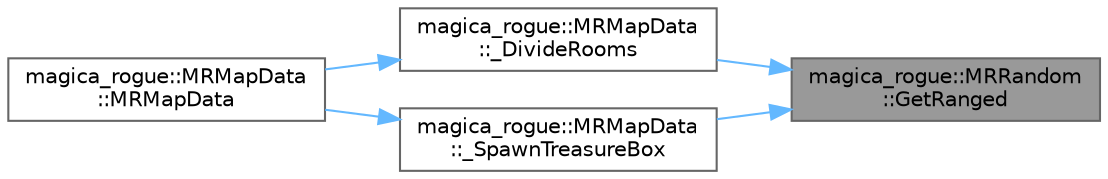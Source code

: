 digraph "magica_rogue::MRRandom::GetRanged"
{
 // LATEX_PDF_SIZE
  bgcolor="transparent";
  edge [fontname=Helvetica,fontsize=10,labelfontname=Helvetica,labelfontsize=10];
  node [fontname=Helvetica,fontsize=10,shape=box,height=0.2,width=0.4];
  rankdir="RL";
  Node1 [id="Node000001",label="magica_rogue::MRRandom\l::GetRanged",height=0.2,width=0.4,color="gray40", fillcolor="grey60", style="filled", fontcolor="black",tooltip="最小値と最大値を指定して乱数を取得"];
  Node1 -> Node2 [id="edge1_Node000001_Node000002",dir="back",color="steelblue1",style="solid",tooltip=" "];
  Node2 [id="Node000002",label="magica_rogue::MRMapData\l::_DivideRooms",height=0.2,width=0.4,color="grey40", fillcolor="white", style="filled",URL="$classmagica__rogue_1_1_m_r_map_data.html#a5881a757fa15d38b1714b7089b92c27c",tooltip="マップを部屋割りする"];
  Node2 -> Node3 [id="edge2_Node000002_Node000003",dir="back",color="steelblue1",style="solid",tooltip=" "];
  Node3 [id="Node000003",label="magica_rogue::MRMapData\l::MRMapData",height=0.2,width=0.4,color="grey40", fillcolor="white", style="filled",URL="$classmagica__rogue_1_1_m_r_map_data.html#a17dba5a48d234a52ee8b34814da9d55a",tooltip="コンストラクタ"];
  Node1 -> Node4 [id="edge3_Node000001_Node000004",dir="back",color="steelblue1",style="solid",tooltip=" "];
  Node4 [id="Node000004",label="magica_rogue::MRMapData\l::_SpawnTreasureBox",height=0.2,width=0.4,color="grey40", fillcolor="white", style="filled",URL="$classmagica__rogue_1_1_m_r_map_data.html#a2d562150039c884a0019392f5a8953bc",tooltip="宝箱を設置する"];
  Node4 -> Node3 [id="edge4_Node000004_Node000003",dir="back",color="steelblue1",style="solid",tooltip=" "];
}
